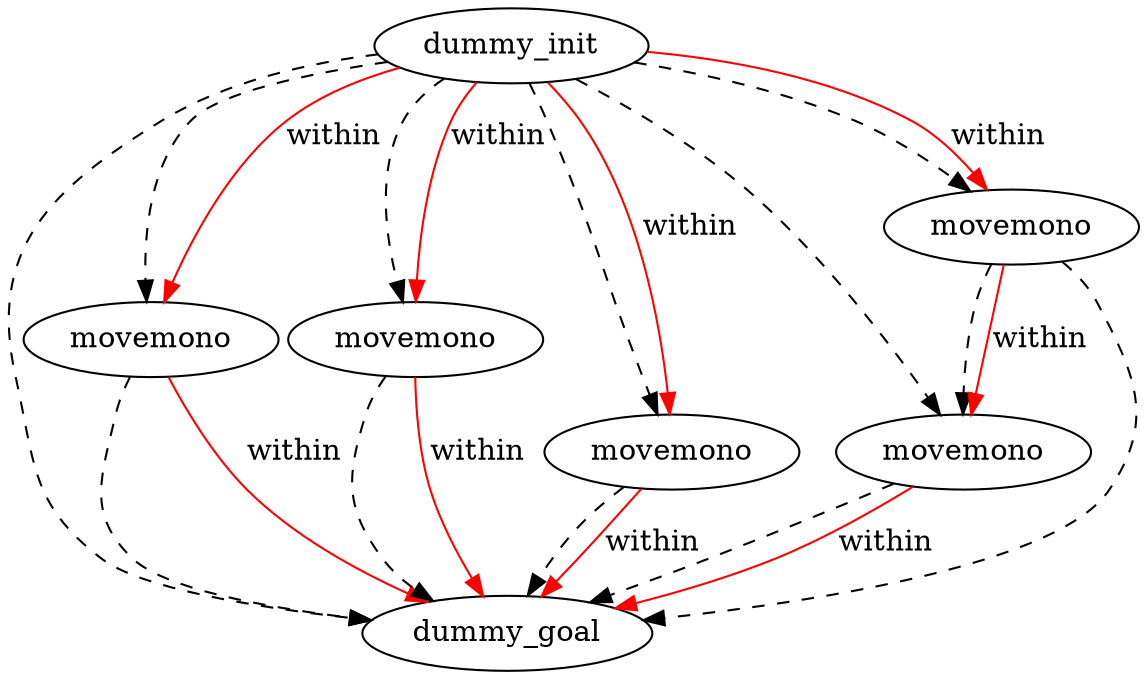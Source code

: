 digraph {
	"2fb47f29-4b40-0e8d-2f83-19f817bb849e" [label=dummy_init]
	"6f59da81-679e-316b-c413-a659be2beed6" [label=dummy_goal]
	"7db678d9-d2cf-2fba-bc96-f74013d1d022" [label=movemono]
	"9ed4ef56-9dcd-c9f0-59f1-e37c2e20f411" [label=movemono]
	"38bef4c4-2cef-c8bb-0b11-7f72db1bda74" [label=movemono]
	"c29f222e-3ac9-70a5-cdaf-bde993089375" [label=movemono]
	"edc94ff9-a0c9-da6a-5596-8559c8bc2c98" [label=movemono]
	"2fb47f29-4b40-0e8d-2f83-19f817bb849e" -> "6f59da81-679e-316b-c413-a659be2beed6" [color=black style=dashed]
	"c29f222e-3ac9-70a5-cdaf-bde993089375" -> "6f59da81-679e-316b-c413-a659be2beed6" [color=black style=dashed]
	"7db678d9-d2cf-2fba-bc96-f74013d1d022" -> "6f59da81-679e-316b-c413-a659be2beed6" [color=black style=dashed]
	"9ed4ef56-9dcd-c9f0-59f1-e37c2e20f411" -> "6f59da81-679e-316b-c413-a659be2beed6" [color=black style=dashed]
	"38bef4c4-2cef-c8bb-0b11-7f72db1bda74" -> "6f59da81-679e-316b-c413-a659be2beed6" [color=black style=dashed]
	"2fb47f29-4b40-0e8d-2f83-19f817bb849e" -> "edc94ff9-a0c9-da6a-5596-8559c8bc2c98" [color=black style=dashed]
	"edc94ff9-a0c9-da6a-5596-8559c8bc2c98" -> "c29f222e-3ac9-70a5-cdaf-bde993089375" [color=black style=dashed]
	"2fb47f29-4b40-0e8d-2f83-19f817bb849e" -> "9ed4ef56-9dcd-c9f0-59f1-e37c2e20f411" [color=black style=dashed]
	"edc94ff9-a0c9-da6a-5596-8559c8bc2c98" -> "6f59da81-679e-316b-c413-a659be2beed6" [color=black style=dashed]
	"2fb47f29-4b40-0e8d-2f83-19f817bb849e" -> "c29f222e-3ac9-70a5-cdaf-bde993089375" [color=black style=dashed]
	"2fb47f29-4b40-0e8d-2f83-19f817bb849e" -> "7db678d9-d2cf-2fba-bc96-f74013d1d022" [color=black style=dashed]
	"2fb47f29-4b40-0e8d-2f83-19f817bb849e" -> "38bef4c4-2cef-c8bb-0b11-7f72db1bda74" [color=black style=dashed]
	"7db678d9-d2cf-2fba-bc96-f74013d1d022" -> "6f59da81-679e-316b-c413-a659be2beed6" [label=within color=red]
	"2fb47f29-4b40-0e8d-2f83-19f817bb849e" -> "38bef4c4-2cef-c8bb-0b11-7f72db1bda74" [label=within color=red]
	"2fb47f29-4b40-0e8d-2f83-19f817bb849e" -> "edc94ff9-a0c9-da6a-5596-8559c8bc2c98" [label=within color=red]
	"2fb47f29-4b40-0e8d-2f83-19f817bb849e" -> "7db678d9-d2cf-2fba-bc96-f74013d1d022" [label=within color=red]
	"2fb47f29-4b40-0e8d-2f83-19f817bb849e" -> "9ed4ef56-9dcd-c9f0-59f1-e37c2e20f411" [label=within color=red]
	"38bef4c4-2cef-c8bb-0b11-7f72db1bda74" -> "6f59da81-679e-316b-c413-a659be2beed6" [label=within color=red]
	"9ed4ef56-9dcd-c9f0-59f1-e37c2e20f411" -> "6f59da81-679e-316b-c413-a659be2beed6" [label=within color=red]
	"c29f222e-3ac9-70a5-cdaf-bde993089375" -> "6f59da81-679e-316b-c413-a659be2beed6" [label=within color=red]
	"edc94ff9-a0c9-da6a-5596-8559c8bc2c98" -> "c29f222e-3ac9-70a5-cdaf-bde993089375" [label=within color=red]
}
